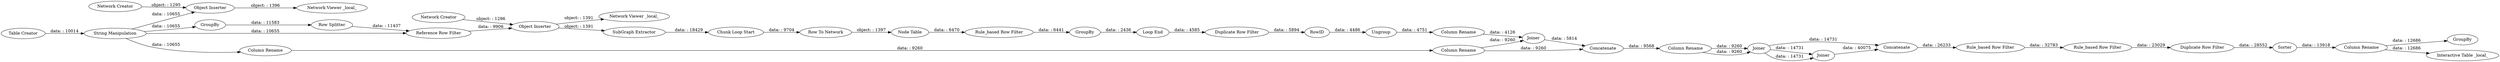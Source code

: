 digraph {
	"-5020664388283578077_42" [label=Ungroup]
	"-5020664388283578077_43" [label=Joiner]
	"-5020664388283578077_47" [label=GroupBy]
	"-5020664388283578077_38" [label="Duplicate Row Filter"]
	"-5020664388283578077_45" [label=Sorter]
	"-5020664388283578077_72" [label="Column Rename"]
	"-5020664388283578077_36" [label=GroupBy]
	"-5020664388283578077_30" [label="Network Viewer _local_"]
	"-5020664388283578077_37" [label="Loop End"]
	"-5020664388283578077_62" [label="Column Rename"]
	"-5020664388283578077_64" [label=Joiner]
	"-5020664388283578077_49" [label="Reference Row Filter"]
	"-5020664388283578077_55" [label="Object Inserter"]
	"-5020664388283578077_48" [label="Row Splitter"]
	"-5020664388283578077_59" [label="Rule_based Row Filter"]
	"-5020664388283578077_54" [label="Network Creator"]
	"-5020664388283578077_35" [label="Row To Network"]
	"-5020664388283578077_66" [label=Concatenate]
	"-5020664388283578077_40" [label="Rule_based Row Filter"]
	"-5020664388283578077_34" [label="Chunk Loop Start"]
	"-5020664388283578077_44" [label="Rule_based Row Filter"]
	"-5020664388283578077_27" [label="Network Creator"]
	"-5020664388283578077_28" [label="Object Inserter"]
	"-5020664388283578077_33" [label="Node Table"]
	"-5020664388283578077_41" [label=RowID]
	"-5020664388283578077_32" [label="SubGraph Extractor"]
	"-5020664388283578077_56" [label="Network Viewer _local_"]
	"-5020664388283578077_71" [label=GroupBy]
	"-5020664388283578077_52" [label="Column Rename"]
	"-5020664388283578077_39" [label="String Manipulation"]
	"-5020664388283578077_60" [label="Duplicate Row Filter"]
	"-5020664388283578077_70" [label=Concatenate]
	"-5020664388283578077_67" [label="Column Rename"]
	"-5020664388283578077_69" [label=Joiner]
	"-5020664388283578077_68" [label="Column Rename"]
	"-5020664388283578077_29" [label="Table Creator"]
	"-5020664388283578077_46" [label="Interactive Table _local_"]
	"-5020664388283578077_41" -> "-5020664388283578077_42" [label="data: : 4486"]
	"-5020664388283578077_39" -> "-5020664388283578077_49" [label="data: : 10655"]
	"-5020664388283578077_72" -> "-5020664388283578077_43" [label="data: : 9260"]
	"-5020664388283578077_70" -> "-5020664388283578077_59" [label="data: : 26233"]
	"-5020664388283578077_44" -> "-5020664388283578077_60" [label="data: : 23029"]
	"-5020664388283578077_62" -> "-5020664388283578077_64" [label="data: : 9260"]
	"-5020664388283578077_60" -> "-5020664388283578077_45" [label="data: : 28552"]
	"-5020664388283578077_39" -> "-5020664388283578077_47" [label="data: : 10655"]
	"-5020664388283578077_42" -> "-5020664388283578077_67" [label="data: : 4751"]
	"-5020664388283578077_49" -> "-5020664388283578077_28" [label="data: : 9906"]
	"-5020664388283578077_55" -> "-5020664388283578077_56" [label="object: : 1396"]
	"-5020664388283578077_39" -> "-5020664388283578077_52" [label="data: : 10655"]
	"-5020664388283578077_68" -> "-5020664388283578077_71" [label="data: : 12686"]
	"-5020664388283578077_32" -> "-5020664388283578077_34" [label="data: : 18429"]
	"-5020664388283578077_28" -> "-5020664388283578077_32" [label="object: : 1391"]
	"-5020664388283578077_37" -> "-5020664388283578077_38" [label="data: : 4585"]
	"-5020664388283578077_52" -> "-5020664388283578077_62" [label="data: : 9260"]
	"-5020664388283578077_69" -> "-5020664388283578077_70" [label="data: : 40075"]
	"-5020664388283578077_35" -> "-5020664388283578077_33" [label="object: : 1397"]
	"-5020664388283578077_29" -> "-5020664388283578077_39" [label="data: : 10014"]
	"-5020664388283578077_43" -> "-5020664388283578077_69" [label="data: : 14731"]
	"-5020664388283578077_38" -> "-5020664388283578077_41" [label="data: : 5894"]
	"-5020664388283578077_47" -> "-5020664388283578077_48" [label="data: : 11583"]
	"-5020664388283578077_33" -> "-5020664388283578077_40" [label="data: : 6470"]
	"-5020664388283578077_54" -> "-5020664388283578077_55" [label="object: : 1295"]
	"-5020664388283578077_48" -> "-5020664388283578077_49" [label="data: : 11437"]
	"-5020664388283578077_64" -> "-5020664388283578077_66" [label="data: : 5814"]
	"-5020664388283578077_62" -> "-5020664388283578077_66" [label="data: : 9260"]
	"-5020664388283578077_39" -> "-5020664388283578077_55" [label="data: : 10655"]
	"-5020664388283578077_72" -> "-5020664388283578077_43" [label="data: : 9260"]
	"-5020664388283578077_45" -> "-5020664388283578077_68" [label="data: : 13918"]
	"-5020664388283578077_68" -> "-5020664388283578077_46" [label="data: : 12686"]
	"-5020664388283578077_43" -> "-5020664388283578077_69" [label="data: : 14731"]
	"-5020664388283578077_59" -> "-5020664388283578077_44" [label="data: : 32783"]
	"-5020664388283578077_36" -> "-5020664388283578077_37" [label="data: : 2436"]
	"-5020664388283578077_28" -> "-5020664388283578077_30" [label="object: : 1391"]
	"-5020664388283578077_43" -> "-5020664388283578077_70" [label="data: : 14731"]
	"-5020664388283578077_27" -> "-5020664388283578077_28" [label="object: : 1296"]
	"-5020664388283578077_40" -> "-5020664388283578077_36" [label="data: : 6441"]
	"-5020664388283578077_67" -> "-5020664388283578077_64" [label="data: : 4126"]
	"-5020664388283578077_34" -> "-5020664388283578077_35" [label="data: : 9704"]
	"-5020664388283578077_66" -> "-5020664388283578077_72" [label="data: : 9568"]
	rankdir=LR
}
